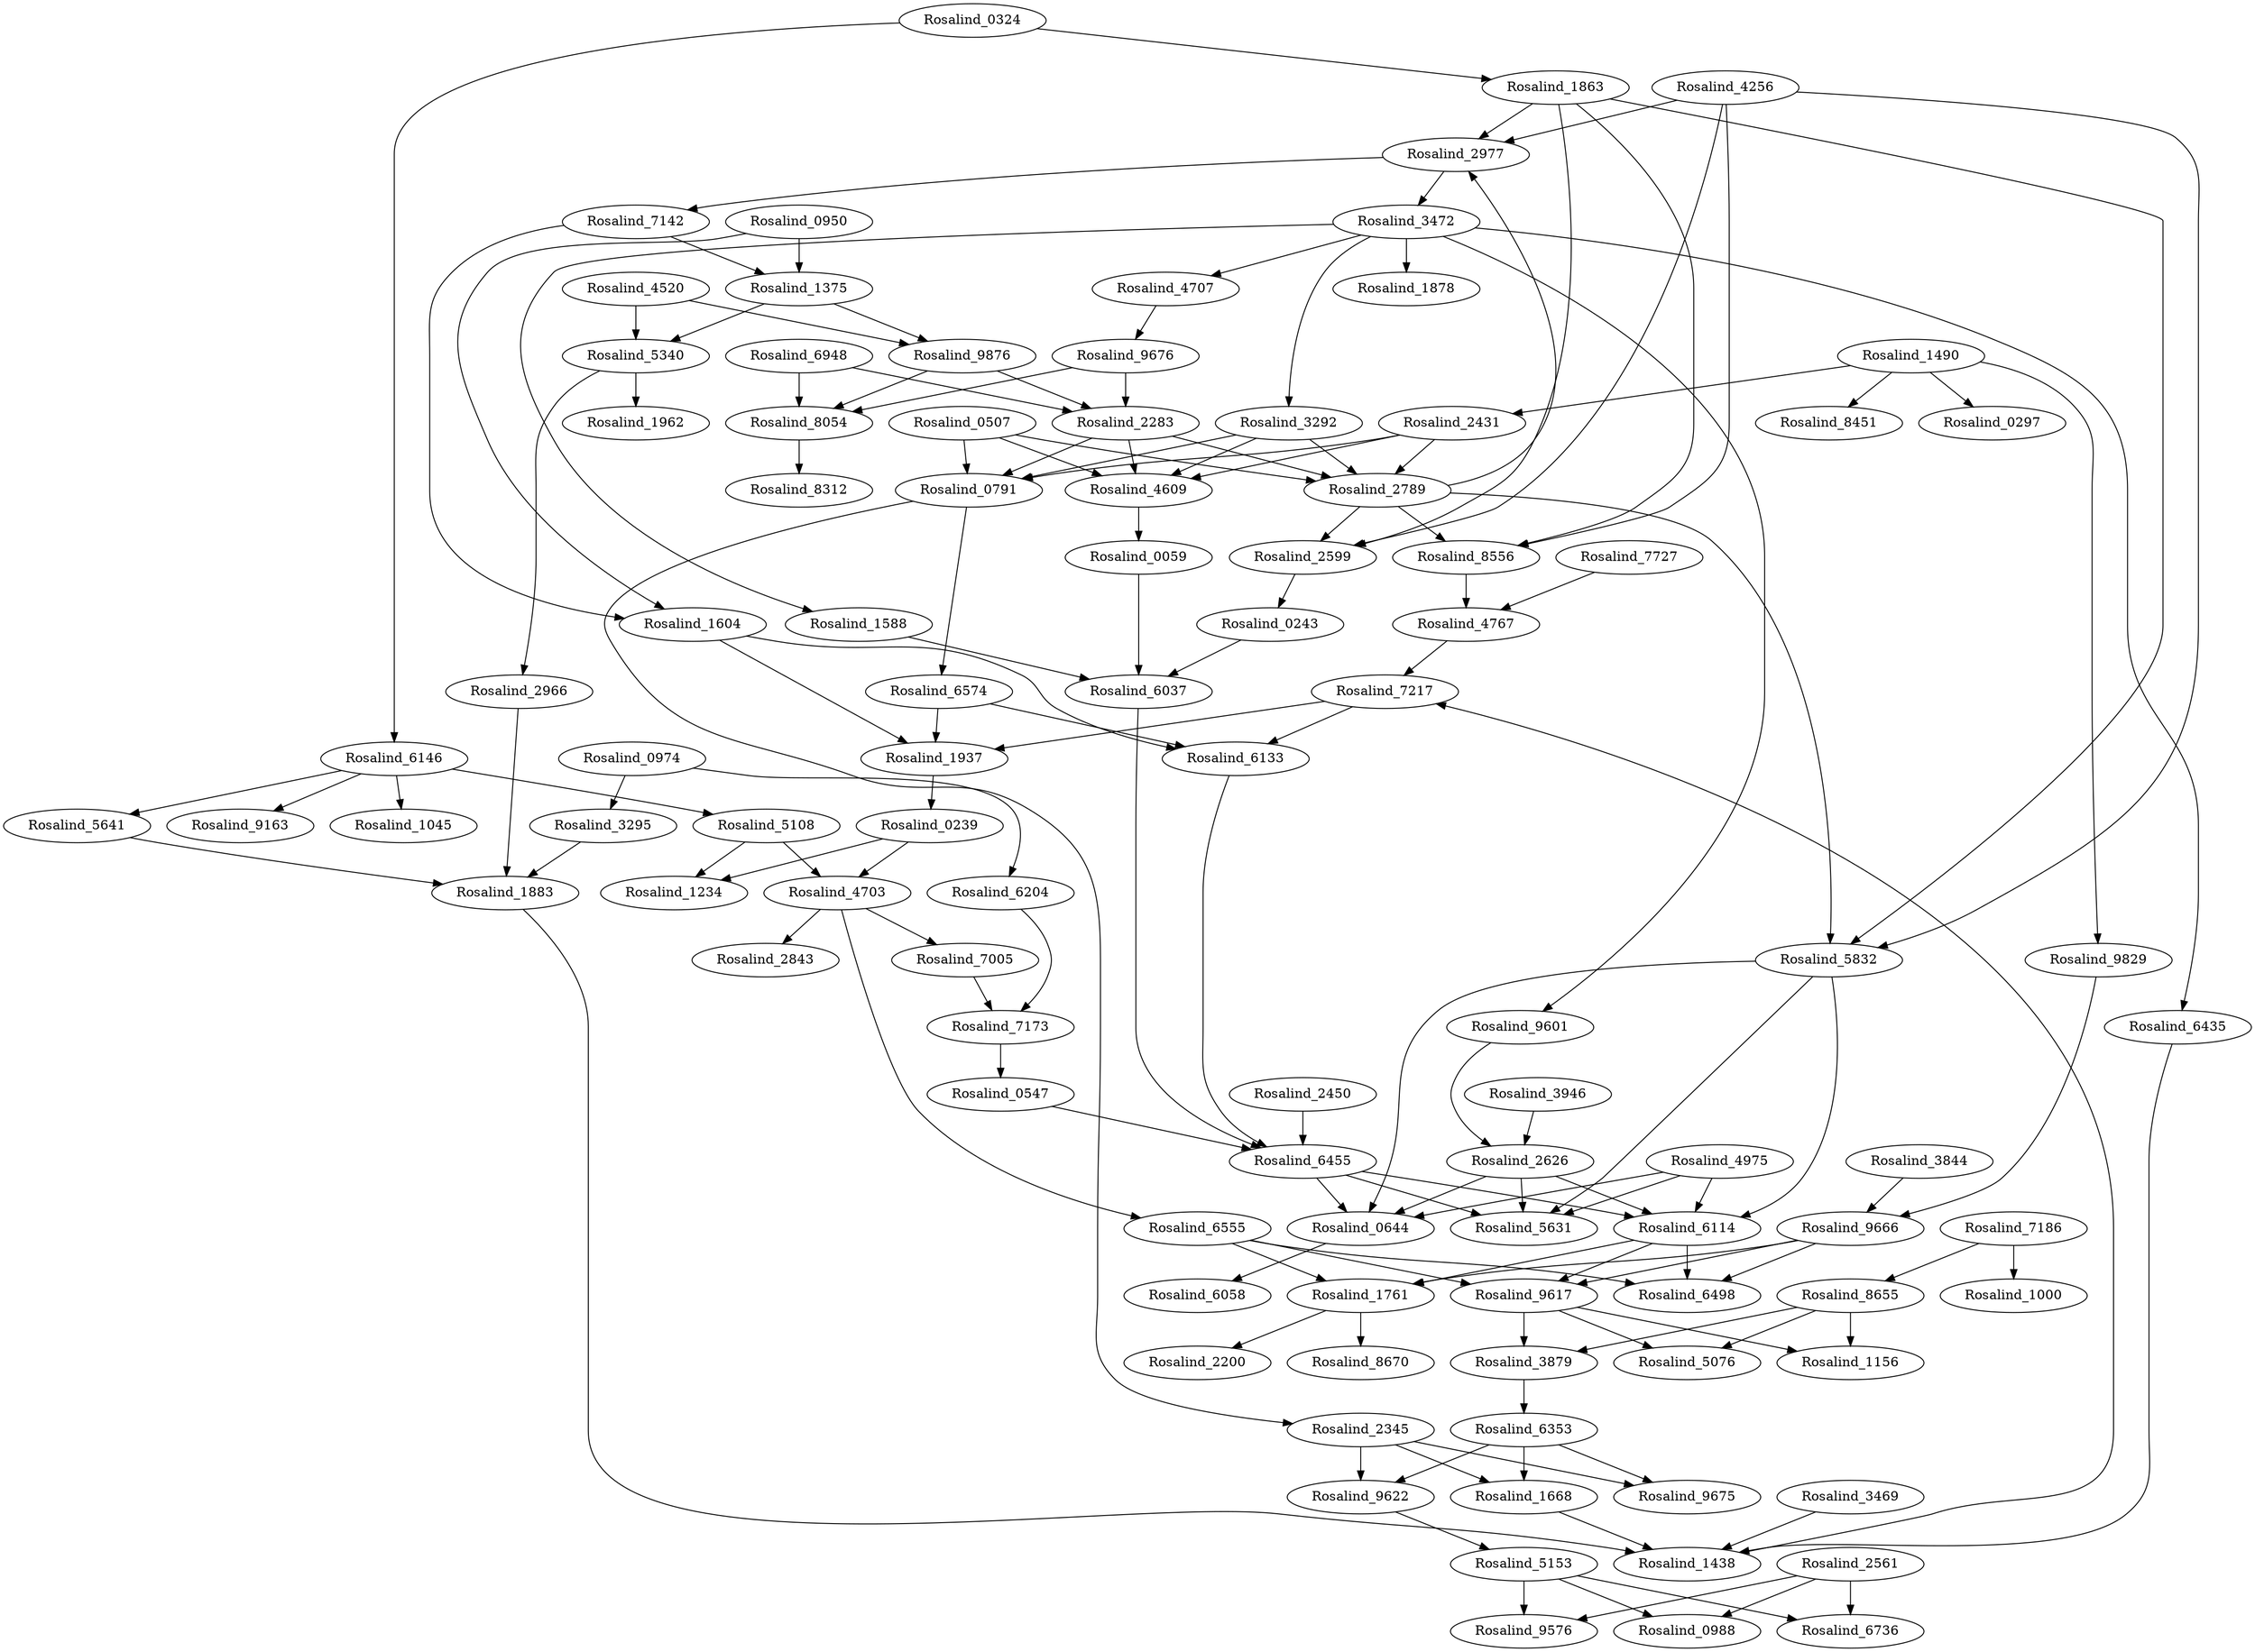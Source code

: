 digraph grph {
	Rosalind_4767 -> Rosalind_7217;
	Rosalind_6204 -> Rosalind_7173;
	Rosalind_8556 -> Rosalind_4767;
	Rosalind_5641 -> Rosalind_1883;
	Rosalind_4703 -> Rosalind_2843;
	Rosalind_4703 -> Rosalind_7005;
	Rosalind_4703 -> Rosalind_6555;
	Rosalind_7217 -> Rosalind_1937;
	Rosalind_7217 -> Rosalind_6133;
	Rosalind_0791 -> Rosalind_2345;
	Rosalind_0791 -> Rosalind_6574;
	Rosalind_2345 -> Rosalind_9622;
	Rosalind_2345 -> Rosalind_9675;
	Rosalind_2345 -> Rosalind_1668;
	Rosalind_7173 -> Rosalind_0547;
	Rosalind_9622 -> Rosalind_5153;
	Rosalind_0644 -> Rosalind_6058;
	Rosalind_0243 -> Rosalind_6037;
	Rosalind_4256 -> Rosalind_8556;
	Rosalind_4256 -> Rosalind_2977;
	Rosalind_4256 -> Rosalind_5832;
	Rosalind_4256 -> Rosalind_2599;
	Rosalind_3472 -> Rosalind_1878;
	Rosalind_3472 -> Rosalind_6435;
	Rosalind_3472 -> Rosalind_4707;
	Rosalind_3472 -> Rosalind_9601;
	Rosalind_3472 -> Rosalind_1588;
	Rosalind_3472 -> Rosalind_3292;
	Rosalind_8655 -> Rosalind_1156;
	Rosalind_8655 -> Rosalind_5076;
	Rosalind_8655 -> Rosalind_3879;
	Rosalind_6435 -> Rosalind_1438;
	Rosalind_1937 -> Rosalind_0239;
	Rosalind_1375 -> Rosalind_9876;
	Rosalind_1375 -> Rosalind_5340;
	Rosalind_6114 -> Rosalind_9617;
	Rosalind_6114 -> Rosalind_1761;
	Rosalind_6114 -> Rosalind_6498;
	Rosalind_2626 -> Rosalind_0644;
	Rosalind_2626 -> Rosalind_6114;
	Rosalind_2626 -> Rosalind_5631;
	Rosalind_4707 -> Rosalind_9676;
	Rosalind_0547 -> Rosalind_6455;
	Rosalind_6037 -> Rosalind_6455;
	Rosalind_6133 -> Rosalind_6455;
	Rosalind_9676 -> Rosalind_8054;
	Rosalind_9676 -> Rosalind_2283;
	Rosalind_5153 -> Rosalind_9576;
	Rosalind_5153 -> Rosalind_0988;
	Rosalind_5153 -> Rosalind_6736;
	Rosalind_6455 -> Rosalind_0644;
	Rosalind_6455 -> Rosalind_6114;
	Rosalind_6455 -> Rosalind_5631;
	Rosalind_2977 -> Rosalind_3472;
	Rosalind_2977 -> Rosalind_7142;
	Rosalind_7142 -> Rosalind_1375;
	Rosalind_7142 -> Rosalind_1604;
	Rosalind_7186 -> Rosalind_8655;
	Rosalind_7186 -> Rosalind_1000;
	Rosalind_4975 -> Rosalind_0644;
	Rosalind_4975 -> Rosalind_6114;
	Rosalind_4975 -> Rosalind_5631;
	Rosalind_9601 -> Rosalind_2626;
	Rosalind_2789 -> Rosalind_8556;
	Rosalind_2789 -> Rosalind_2977;
	Rosalind_2789 -> Rosalind_5832;
	Rosalind_2789 -> Rosalind_2599;
	Rosalind_3946 -> Rosalind_2626;
	Rosalind_2431 -> Rosalind_0791;
	Rosalind_2431 -> Rosalind_2789;
	Rosalind_2431 -> Rosalind_4609;
	Rosalind_9876 -> Rosalind_8054;
	Rosalind_9876 -> Rosalind_2283;
	Rosalind_0239 -> Rosalind_1234;
	Rosalind_0239 -> Rosalind_4703;
	Rosalind_6948 -> Rosalind_8054;
	Rosalind_6948 -> Rosalind_2283;
	Rosalind_8054 -> Rosalind_8312;
	Rosalind_1438 -> Rosalind_7217;
	Rosalind_0059 -> Rosalind_6037;
	Rosalind_3844 -> Rosalind_9666;
	Rosalind_7005 -> Rosalind_7173;
	Rosalind_6353 -> Rosalind_9622;
	Rosalind_6353 -> Rosalind_9675;
	Rosalind_6353 -> Rosalind_1668;
	Rosalind_1588 -> Rosalind_6037;
	Rosalind_5108 -> Rosalind_1234;
	Rosalind_5108 -> Rosalind_4703;
	Rosalind_5340 -> Rosalind_1962;
	Rosalind_5340 -> Rosalind_2966;
	Rosalind_5832 -> Rosalind_0644;
	Rosalind_5832 -> Rosalind_6114;
	Rosalind_5832 -> Rosalind_5631;
	Rosalind_0974 -> Rosalind_6204;
	Rosalind_0974 -> Rosalind_3295;
	Rosalind_1863 -> Rosalind_8556;
	Rosalind_1863 -> Rosalind_2977;
	Rosalind_1863 -> Rosalind_5832;
	Rosalind_1863 -> Rosalind_2599;
	Rosalind_0950 -> Rosalind_1375;
	Rosalind_0950 -> Rosalind_1604;
	Rosalind_2561 -> Rosalind_9576;
	Rosalind_2561 -> Rosalind_0988;
	Rosalind_2561 -> Rosalind_6736;
	Rosalind_6574 -> Rosalind_1937;
	Rosalind_6574 -> Rosalind_6133;
	Rosalind_9617 -> Rosalind_1156;
	Rosalind_9617 -> Rosalind_5076;
	Rosalind_9617 -> Rosalind_3879;
	Rosalind_9829 -> Rosalind_9666;
	Rosalind_1761 -> Rosalind_2200;
	Rosalind_1761 -> Rosalind_8670;
	Rosalind_3295 -> Rosalind_1883;
	Rosalind_4520 -> Rosalind_9876;
	Rosalind_4520 -> Rosalind_5340;
	Rosalind_3469 -> Rosalind_1438;
	Rosalind_2450 -> Rosalind_6455;
	Rosalind_9666 -> Rosalind_9617;
	Rosalind_9666 -> Rosalind_1761;
	Rosalind_9666 -> Rosalind_6498;
	Rosalind_7727 -> Rosalind_4767;
	Rosalind_6146 -> Rosalind_9163;
	Rosalind_6146 -> Rosalind_5641;
	Rosalind_6146 -> Rosalind_5108;
	Rosalind_6146 -> Rosalind_1045;
	Rosalind_2966 -> Rosalind_1883;
	Rosalind_1668 -> Rosalind_1438;
	Rosalind_4609 -> Rosalind_0059;
	Rosalind_2283 -> Rosalind_0791;
	Rosalind_2283 -> Rosalind_2789;
	Rosalind_2283 -> Rosalind_4609;
	Rosalind_2599 -> Rosalind_0243;
	Rosalind_1604 -> Rosalind_1937;
	Rosalind_1604 -> Rosalind_6133;
	Rosalind_0324 -> Rosalind_1863;
	Rosalind_0324 -> Rosalind_6146;
	Rosalind_1883 -> Rosalind_1438;
	Rosalind_1490 -> Rosalind_0297;
	Rosalind_1490 -> Rosalind_8451;
	Rosalind_1490 -> Rosalind_2431;
	Rosalind_1490 -> Rosalind_9829;
	Rosalind_0507 -> Rosalind_0791;
	Rosalind_0507 -> Rosalind_2789;
	Rosalind_0507 -> Rosalind_4609;
	Rosalind_3292 -> Rosalind_0791;
	Rosalind_3292 -> Rosalind_2789;
	Rosalind_3292 -> Rosalind_4609;
	Rosalind_6555 -> Rosalind_9617;
	Rosalind_6555 -> Rosalind_1761;
	Rosalind_6555 -> Rosalind_6498;
	Rosalind_3879 -> Rosalind_6353;
}